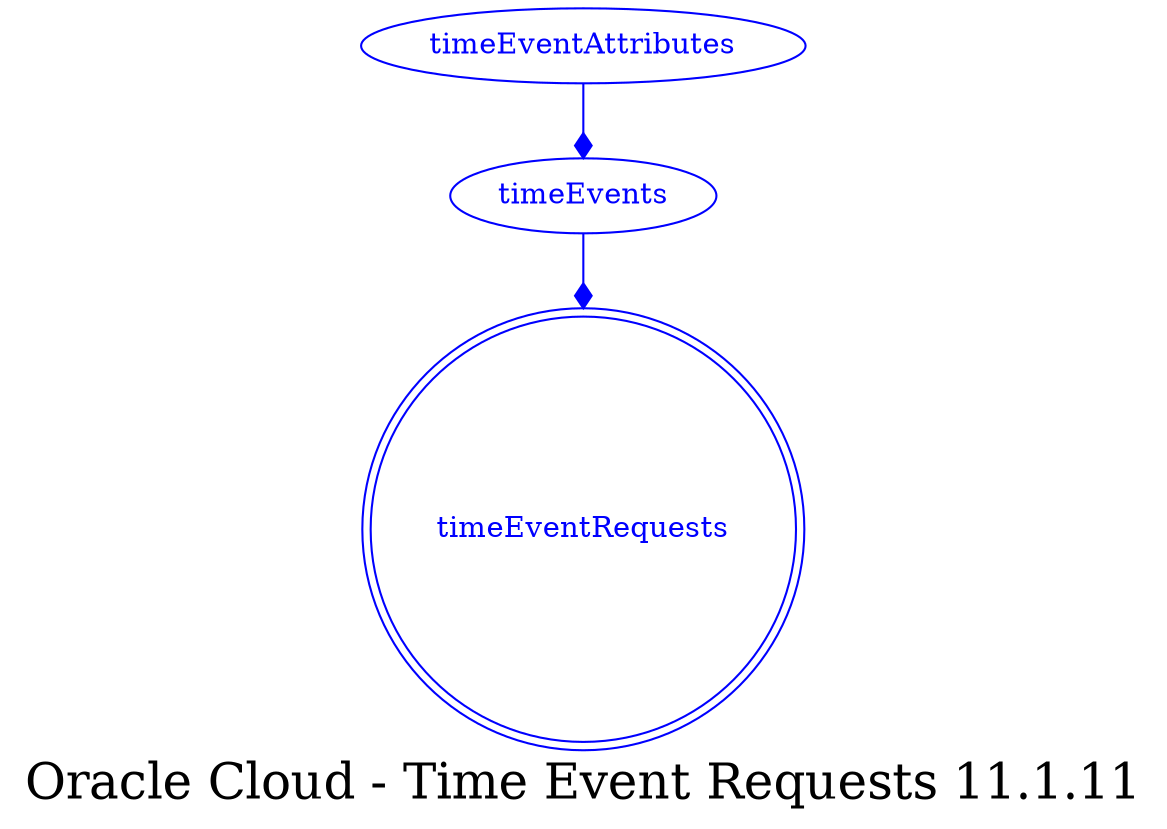 digraph LexiconGraph {
graph[label="Oracle Cloud - Time Event Requests 11.1.11", fontsize=24]
splines=true
"timeEventRequests" [color=blue, fontcolor=blue, shape=doublecircle]
"timeEvents" -> "timeEventRequests" [color=blue, fontcolor=blue, arrowhead=diamond, arrowtail=none]
"timeEvents" [color=blue, fontcolor=blue, shape=ellipse]
"timeEventAttributes" -> "timeEvents" [color=blue, fontcolor=blue, arrowhead=diamond, arrowtail=none]
"timeEventAttributes" [color=blue, fontcolor=blue, shape=ellipse]
}
